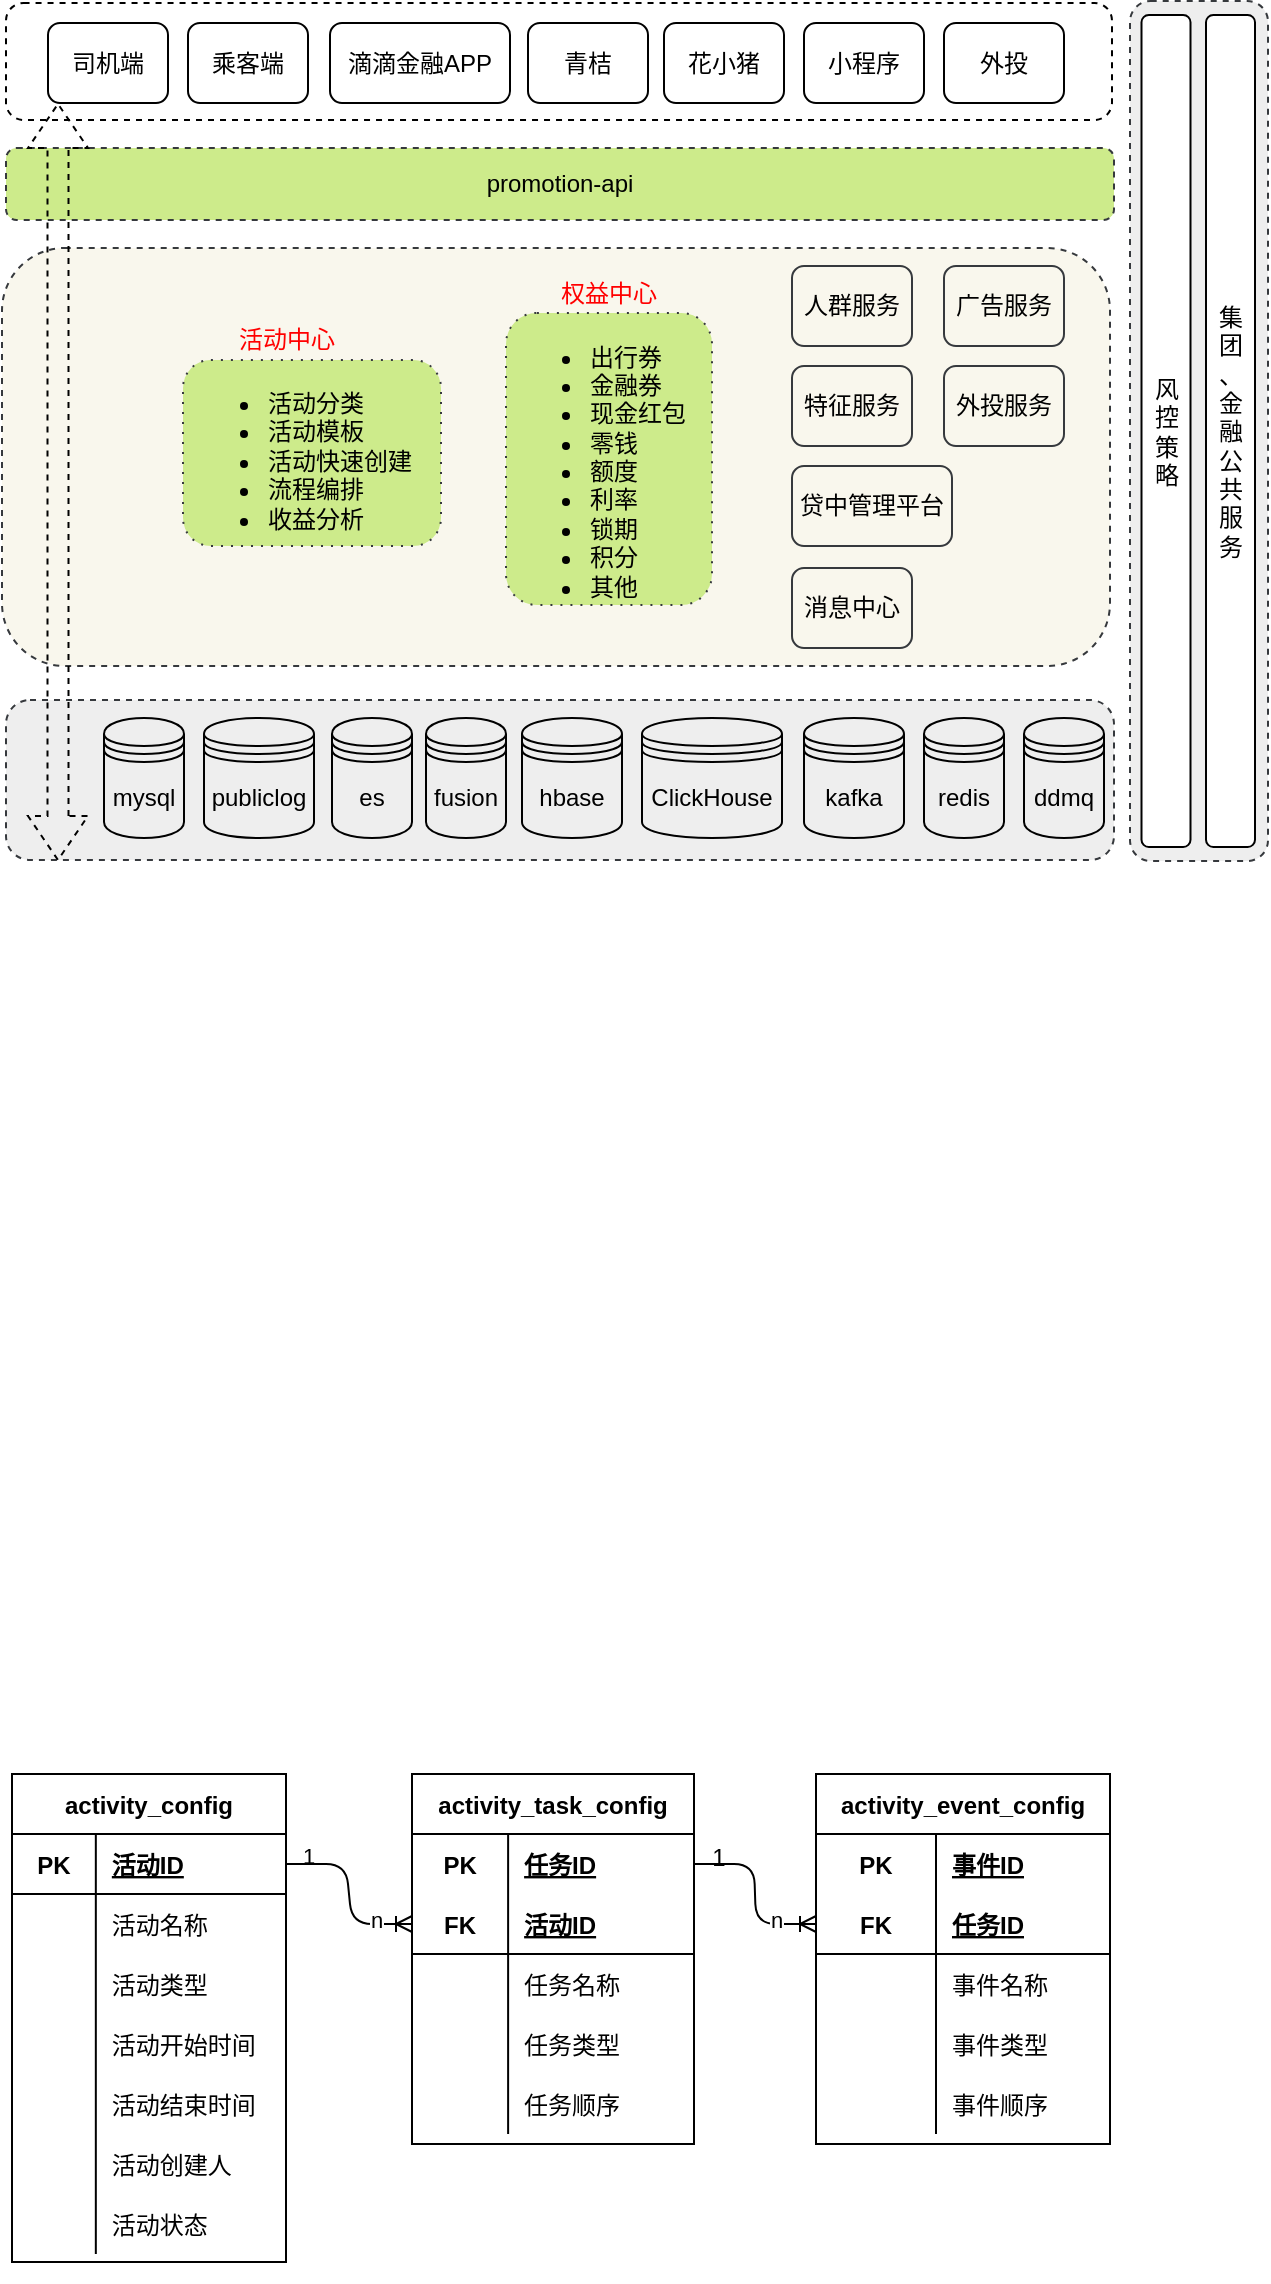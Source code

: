<mxfile version="14.2.9" type="github">
  <diagram id="kgpKYQtTHZ0yAKxKKP6v" name="Page-1">
    <mxGraphModel dx="739" dy="877" grid="0" gridSize="10" guides="1" tooltips="1" connect="1" arrows="1" fold="1" page="1" pageScale="1" pageWidth="850" pageHeight="1100" math="0" shadow="0">
      <root>
        <mxCell id="0" />
        <mxCell id="1" parent="0" />
        <mxCell id="mgTYE4qe_ixQDPlizRL3-322" value="1" style="text;html=1;align=center;verticalAlign=middle;resizable=0;points=[];autosize=1;fontColor=#000000;" vertex="1" parent="1">
          <mxGeometry x="425" y="1230" width="17" height="18" as="geometry" />
        </mxCell>
        <mxCell id="mgTYE4qe_ixQDPlizRL3-233" value="" style="group;rounded=1;" vertex="1" connectable="0" parent="1">
          <mxGeometry x="640" y="310.5" width="69" height="430" as="geometry" />
        </mxCell>
        <mxCell id="mgTYE4qe_ixQDPlizRL3-226" value="" style="rounded=1;whiteSpace=wrap;html=1;shadow=0;strokeColor=#36393d;fillColor=#eeeeee;dashed=1;" vertex="1" parent="mgTYE4qe_ixQDPlizRL3-233">
          <mxGeometry width="69" height="430" as="geometry" />
        </mxCell>
        <mxCell id="mgTYE4qe_ixQDPlizRL3-231" value="集团&lt;br&gt;、金融公共服务" style="rounded=1;whiteSpace=wrap;html=1;" vertex="1" parent="mgTYE4qe_ixQDPlizRL3-233">
          <mxGeometry x="38" y="7" width="24.5" height="416" as="geometry" />
        </mxCell>
        <mxCell id="mgTYE4qe_ixQDPlizRL3-232" value="风控&lt;br&gt;策略" style="rounded=1;whiteSpace=wrap;html=1;" vertex="1" parent="mgTYE4qe_ixQDPlizRL3-233">
          <mxGeometry x="5.75" y="7" width="24.5" height="416" as="geometry" />
        </mxCell>
        <mxCell id="mgTYE4qe_ixQDPlizRL3-111" value="" style="group;rounded=1;" vertex="1" connectable="0" parent="1">
          <mxGeometry x="78" y="311.5" width="554" height="550" as="geometry" />
        </mxCell>
        <mxCell id="mgTYE4qe_ixQDPlizRL3-66" value="" style="rounded=1;whiteSpace=wrap;html=1;dashed=1;" vertex="1" parent="mgTYE4qe_ixQDPlizRL3-111">
          <mxGeometry width="553" height="58.5" as="geometry" />
        </mxCell>
        <mxCell id="mgTYE4qe_ixQDPlizRL3-93" value="乘客端" style="rounded=1;whiteSpace=wrap;html=1;" vertex="1" parent="mgTYE4qe_ixQDPlizRL3-111">
          <mxGeometry x="91" y="10" width="60" height="40" as="geometry" />
        </mxCell>
        <mxCell id="mgTYE4qe_ixQDPlizRL3-101" value="" style="group;rounded=1;" vertex="1" connectable="0" parent="mgTYE4qe_ixQDPlizRL3-111">
          <mxGeometry x="21" y="10" width="508" height="40" as="geometry" />
        </mxCell>
        <mxCell id="mgTYE4qe_ixQDPlizRL3-90" value="司机端" style="rounded=1;whiteSpace=wrap;html=1;" vertex="1" parent="mgTYE4qe_ixQDPlizRL3-101">
          <mxGeometry width="60" height="40" as="geometry" />
        </mxCell>
        <mxCell id="mgTYE4qe_ixQDPlizRL3-92" value="滴滴金融APP" style="rounded=1;whiteSpace=wrap;html=1;" vertex="1" parent="mgTYE4qe_ixQDPlizRL3-101">
          <mxGeometry x="141" width="90" height="40" as="geometry" />
        </mxCell>
        <mxCell id="mgTYE4qe_ixQDPlizRL3-94" value="小程序" style="rounded=1;whiteSpace=wrap;html=1;" vertex="1" parent="mgTYE4qe_ixQDPlizRL3-101">
          <mxGeometry x="378" width="60" height="40" as="geometry" />
        </mxCell>
        <mxCell id="mgTYE4qe_ixQDPlizRL3-95" value="青桔" style="rounded=1;whiteSpace=wrap;html=1;" vertex="1" parent="mgTYE4qe_ixQDPlizRL3-101">
          <mxGeometry x="240" width="60" height="40" as="geometry" />
        </mxCell>
        <mxCell id="mgTYE4qe_ixQDPlizRL3-96" value="花小猪" style="rounded=1;whiteSpace=wrap;html=1;" vertex="1" parent="mgTYE4qe_ixQDPlizRL3-101">
          <mxGeometry x="308" width="60" height="40" as="geometry" />
        </mxCell>
        <mxCell id="mgTYE4qe_ixQDPlizRL3-97" value="外投" style="rounded=1;whiteSpace=wrap;html=1;" vertex="1" parent="mgTYE4qe_ixQDPlizRL3-101">
          <mxGeometry x="448" width="60" height="40" as="geometry" />
        </mxCell>
        <mxCell id="mgTYE4qe_ixQDPlizRL3-102" value="promotion-api" style="rounded=1;whiteSpace=wrap;html=1;dashed=1;fillColor=#cdeb8b;strokeColor=#36393d;" vertex="1" parent="mgTYE4qe_ixQDPlizRL3-111">
          <mxGeometry y="72.5" width="554" height="36" as="geometry" />
        </mxCell>
        <mxCell id="mgTYE4qe_ixQDPlizRL3-112" value="" style="rounded=1;whiteSpace=wrap;html=1;dashed=1;fillColor=#f9f7ed;strokeColor=#36393d;" vertex="1" parent="mgTYE4qe_ixQDPlizRL3-111">
          <mxGeometry x="-2" y="122.5" width="554" height="209" as="geometry" />
        </mxCell>
        <mxCell id="mgTYE4qe_ixQDPlizRL3-334" value="广告服务" style="rounded=1;whiteSpace=wrap;html=1;fillColor=#f9f7ed;strokeColor=#36393d;" vertex="1" parent="mgTYE4qe_ixQDPlizRL3-111">
          <mxGeometry x="469" y="131.5" width="60" height="40" as="geometry" />
        </mxCell>
        <mxCell id="mgTYE4qe_ixQDPlizRL3-335" value="外投服务" style="rounded=1;whiteSpace=wrap;html=1;fillColor=#f9f7ed;strokeColor=#36393d;" vertex="1" parent="mgTYE4qe_ixQDPlizRL3-111">
          <mxGeometry x="469" y="181.5" width="60" height="40" as="geometry" />
        </mxCell>
        <mxCell id="mgTYE4qe_ixQDPlizRL3-117" value="" style="rounded=1;whiteSpace=wrap;html=1;dashed=1;fillColor=#eeeeee;strokeColor=#36393d;" vertex="1" parent="1">
          <mxGeometry x="78" y="660" width="554" height="80" as="geometry" />
        </mxCell>
        <mxCell id="mgTYE4qe_ixQDPlizRL3-181" value="" style="edgeStyle=entityRelationEdgeStyle;fontSize=12;html=1;endArrow=ERoneToMany;entryX=0;entryY=0.5;entryDx=0;entryDy=0;exitX=1;exitY=0.5;exitDx=0;exitDy=0;" edge="1" parent="1" source="mgTYE4qe_ixQDPlizRL3-164" target="mgTYE4qe_ixQDPlizRL3-186">
          <mxGeometry width="100" height="100" relative="1" as="geometry">
            <mxPoint x="262" y="1302" as="sourcePoint" />
            <mxPoint x="362" y="1202" as="targetPoint" />
          </mxGeometry>
        </mxCell>
        <mxCell id="mgTYE4qe_ixQDPlizRL3-245" value="&lt;font color=&quot;#000000&quot;&gt;1&lt;/font&gt;" style="edgeLabel;html=1;align=center;verticalAlign=middle;resizable=0;points=[];fontColor=#FF0000;labelBackgroundColor=none;" vertex="1" connectable="0" parent="mgTYE4qe_ixQDPlizRL3-181">
          <mxGeometry x="-0.714" y="5" relative="1" as="geometry">
            <mxPoint x="-2" y="1" as="offset" />
          </mxGeometry>
        </mxCell>
        <mxCell id="mgTYE4qe_ixQDPlizRL3-246" value="&lt;font color=&quot;#000000&quot;&gt;n&lt;/font&gt;" style="edgeLabel;html=1;align=center;verticalAlign=middle;resizable=0;points=[];fontColor=#FF0000;" vertex="1" connectable="0" parent="mgTYE4qe_ixQDPlizRL3-181">
          <mxGeometry x="0.687" y="-1" relative="1" as="geometry">
            <mxPoint x="-4.32" y="-3" as="offset" />
          </mxGeometry>
        </mxCell>
        <mxCell id="mgTYE4qe_ixQDPlizRL3-182" value="activity_task_config" style="shape=table;startSize=30;container=1;collapsible=1;childLayout=tableLayout;fixedRows=1;rowLines=0;fontStyle=1;align=center;resizeLast=1;fillColor=none;gradientColor=none;" vertex="1" parent="1">
          <mxGeometry x="281" y="1197" width="141" height="185" as="geometry" />
        </mxCell>
        <mxCell id="mgTYE4qe_ixQDPlizRL3-183" value="" style="shape=partialRectangle;collapsible=0;dropTarget=0;pointerEvents=0;fillColor=none;top=0;left=0;bottom=0;right=0;points=[[0,0.5],[1,0.5]];portConstraint=eastwest;" vertex="1" parent="mgTYE4qe_ixQDPlizRL3-182">
          <mxGeometry y="30" width="141" height="30" as="geometry" />
        </mxCell>
        <mxCell id="mgTYE4qe_ixQDPlizRL3-184" value="PK" style="shape=partialRectangle;connectable=0;fillColor=none;top=0;left=0;bottom=0;right=0;fontStyle=1;overflow=hidden;" vertex="1" parent="mgTYE4qe_ixQDPlizRL3-183">
          <mxGeometry width="48.059" height="30" as="geometry" />
        </mxCell>
        <mxCell id="mgTYE4qe_ixQDPlizRL3-185" value="任务ID" style="shape=partialRectangle;connectable=0;fillColor=none;top=0;left=0;bottom=0;right=0;align=left;spacingLeft=6;fontStyle=5;overflow=hidden;" vertex="1" parent="mgTYE4qe_ixQDPlizRL3-183">
          <mxGeometry x="48.059" width="92.941" height="30" as="geometry" />
        </mxCell>
        <mxCell id="mgTYE4qe_ixQDPlizRL3-186" value="" style="shape=partialRectangle;collapsible=0;dropTarget=0;pointerEvents=0;fillColor=none;top=0;left=0;bottom=1;right=0;points=[[0,0.5],[1,0.5]];portConstraint=eastwest;" vertex="1" parent="mgTYE4qe_ixQDPlizRL3-182">
          <mxGeometry y="60" width="141" height="30" as="geometry" />
        </mxCell>
        <mxCell id="mgTYE4qe_ixQDPlizRL3-187" value="FK" style="shape=partialRectangle;connectable=0;fillColor=none;top=0;left=0;bottom=0;right=0;fontStyle=1;overflow=hidden;" vertex="1" parent="mgTYE4qe_ixQDPlizRL3-186">
          <mxGeometry width="48.059" height="30" as="geometry" />
        </mxCell>
        <mxCell id="mgTYE4qe_ixQDPlizRL3-188" value="活动ID" style="shape=partialRectangle;connectable=0;fillColor=none;top=0;left=0;bottom=0;right=0;align=left;spacingLeft=6;fontStyle=5;overflow=hidden;" vertex="1" parent="mgTYE4qe_ixQDPlizRL3-186">
          <mxGeometry x="48.059" width="92.941" height="30" as="geometry" />
        </mxCell>
        <mxCell id="mgTYE4qe_ixQDPlizRL3-189" value="" style="shape=partialRectangle;collapsible=0;dropTarget=0;pointerEvents=0;fillColor=none;top=0;left=0;bottom=0;right=0;points=[[0,0.5],[1,0.5]];portConstraint=eastwest;" vertex="1" parent="mgTYE4qe_ixQDPlizRL3-182">
          <mxGeometry y="90" width="141" height="30" as="geometry" />
        </mxCell>
        <mxCell id="mgTYE4qe_ixQDPlizRL3-190" value="" style="shape=partialRectangle;connectable=0;fillColor=none;top=0;left=0;bottom=0;right=0;editable=1;overflow=hidden;" vertex="1" parent="mgTYE4qe_ixQDPlizRL3-189">
          <mxGeometry width="48.059" height="30" as="geometry" />
        </mxCell>
        <mxCell id="mgTYE4qe_ixQDPlizRL3-191" value="任务名称" style="shape=partialRectangle;connectable=0;fillColor=none;top=0;left=0;bottom=0;right=0;align=left;spacingLeft=6;overflow=hidden;" vertex="1" parent="mgTYE4qe_ixQDPlizRL3-189">
          <mxGeometry x="48.059" width="92.941" height="30" as="geometry" />
        </mxCell>
        <mxCell id="mgTYE4qe_ixQDPlizRL3-192" value="" style="shape=partialRectangle;collapsible=0;dropTarget=0;pointerEvents=0;fillColor=none;top=0;left=0;bottom=0;right=0;points=[[0,0.5],[1,0.5]];portConstraint=eastwest;" vertex="1" parent="mgTYE4qe_ixQDPlizRL3-182">
          <mxGeometry y="120" width="141" height="30" as="geometry" />
        </mxCell>
        <mxCell id="mgTYE4qe_ixQDPlizRL3-193" value="" style="shape=partialRectangle;connectable=0;fillColor=none;top=0;left=0;bottom=0;right=0;editable=1;overflow=hidden;" vertex="1" parent="mgTYE4qe_ixQDPlizRL3-192">
          <mxGeometry width="48.059" height="30" as="geometry" />
        </mxCell>
        <mxCell id="mgTYE4qe_ixQDPlizRL3-194" value="任务类型" style="shape=partialRectangle;connectable=0;fillColor=none;top=0;left=0;bottom=0;right=0;align=left;spacingLeft=6;overflow=hidden;" vertex="1" parent="mgTYE4qe_ixQDPlizRL3-192">
          <mxGeometry x="48.059" width="92.941" height="30" as="geometry" />
        </mxCell>
        <mxCell id="mgTYE4qe_ixQDPlizRL3-282" value="" style="shape=partialRectangle;collapsible=0;dropTarget=0;pointerEvents=0;fillColor=none;top=0;left=0;bottom=0;right=0;points=[[0,0.5],[1,0.5]];portConstraint=eastwest;" vertex="1" parent="mgTYE4qe_ixQDPlizRL3-182">
          <mxGeometry y="150" width="141" height="30" as="geometry" />
        </mxCell>
        <mxCell id="mgTYE4qe_ixQDPlizRL3-283" value="" style="shape=partialRectangle;connectable=0;fillColor=none;top=0;left=0;bottom=0;right=0;editable=1;overflow=hidden;" vertex="1" parent="mgTYE4qe_ixQDPlizRL3-282">
          <mxGeometry width="48.059" height="30" as="geometry" />
        </mxCell>
        <mxCell id="mgTYE4qe_ixQDPlizRL3-284" value="任务顺序" style="shape=partialRectangle;connectable=0;fillColor=none;top=0;left=0;bottom=0;right=0;align=left;spacingLeft=6;overflow=hidden;" vertex="1" parent="mgTYE4qe_ixQDPlizRL3-282">
          <mxGeometry x="48.059" width="92.941" height="30" as="geometry" />
        </mxCell>
        <mxCell id="mgTYE4qe_ixQDPlizRL3-224" value="" style="group;" vertex="1" connectable="0" parent="1">
          <mxGeometry x="138" y="669" width="489" height="60" as="geometry" />
        </mxCell>
        <mxCell id="mgTYE4qe_ixQDPlizRL3-215" value="mysql" style="shape=datastore;whiteSpace=wrap;html=1;shadow=0;strokeColor=#000000;fillColor=none;gradientColor=none;fontColor=#000000;" vertex="1" parent="mgTYE4qe_ixQDPlizRL3-224">
          <mxGeometry x="-11" width="40" height="60" as="geometry" />
        </mxCell>
        <mxCell id="mgTYE4qe_ixQDPlizRL3-216" value="publiclog" style="shape=datastore;whiteSpace=wrap;html=1;shadow=0;strokeColor=#000000;fillColor=none;gradientColor=none;fontColor=#000000;" vertex="1" parent="mgTYE4qe_ixQDPlizRL3-224">
          <mxGeometry x="39" width="55" height="60" as="geometry" />
        </mxCell>
        <mxCell id="mgTYE4qe_ixQDPlizRL3-217" value="es" style="shape=datastore;whiteSpace=wrap;html=1;shadow=0;strokeColor=#000000;fillColor=none;gradientColor=none;fontColor=#000000;" vertex="1" parent="mgTYE4qe_ixQDPlizRL3-224">
          <mxGeometry x="103" width="40" height="60" as="geometry" />
        </mxCell>
        <mxCell id="mgTYE4qe_ixQDPlizRL3-218" value="fusion" style="shape=datastore;whiteSpace=wrap;html=1;shadow=0;strokeColor=#000000;fillColor=none;gradientColor=none;fontColor=#000000;" vertex="1" parent="mgTYE4qe_ixQDPlizRL3-224">
          <mxGeometry x="150" width="40" height="60" as="geometry" />
        </mxCell>
        <mxCell id="mgTYE4qe_ixQDPlizRL3-219" value="hbase" style="shape=datastore;whiteSpace=wrap;html=1;shadow=0;strokeColor=#000000;fillColor=none;gradientColor=none;fontColor=#000000;" vertex="1" parent="mgTYE4qe_ixQDPlizRL3-224">
          <mxGeometry x="198" width="50" height="60" as="geometry" />
        </mxCell>
        <mxCell id="mgTYE4qe_ixQDPlizRL3-220" value="ClickHouse" style="shape=datastore;whiteSpace=wrap;html=1;shadow=0;strokeColor=#000000;fillColor=none;gradientColor=none;fontColor=#000000;" vertex="1" parent="mgTYE4qe_ixQDPlizRL3-224">
          <mxGeometry x="258" width="70" height="60" as="geometry" />
        </mxCell>
        <mxCell id="mgTYE4qe_ixQDPlizRL3-221" value="kafka" style="shape=datastore;whiteSpace=wrap;html=1;shadow=0;strokeColor=#000000;fillColor=none;gradientColor=none;fontColor=#000000;" vertex="1" parent="mgTYE4qe_ixQDPlizRL3-224">
          <mxGeometry x="339" width="50" height="60" as="geometry" />
        </mxCell>
        <mxCell id="mgTYE4qe_ixQDPlizRL3-222" value="redis" style="shape=datastore;whiteSpace=wrap;html=1;shadow=0;strokeColor=#000000;fillColor=none;gradientColor=none;fontColor=#000000;" vertex="1" parent="mgTYE4qe_ixQDPlizRL3-224">
          <mxGeometry x="399" width="40" height="60" as="geometry" />
        </mxCell>
        <mxCell id="mgTYE4qe_ixQDPlizRL3-223" value="ddmq" style="shape=datastore;whiteSpace=wrap;html=1;shadow=0;strokeColor=#000000;fillColor=none;gradientColor=none;fontColor=#000000;" vertex="1" parent="mgTYE4qe_ixQDPlizRL3-224">
          <mxGeometry x="449" width="40" height="60" as="geometry" />
        </mxCell>
        <mxCell id="mgTYE4qe_ixQDPlizRL3-115" value="特征服务" style="rounded=1;whiteSpace=wrap;html=1;fillColor=#f9f7ed;strokeColor=#36393d;" vertex="1" parent="1">
          <mxGeometry x="471" y="493" width="60" height="40" as="geometry" />
        </mxCell>
        <mxCell id="mgTYE4qe_ixQDPlizRL3-116" value="人群服务" style="rounded=1;whiteSpace=wrap;html=1;fillColor=#f9f7ed;strokeColor=#36393d;" vertex="1" parent="1">
          <mxGeometry x="471" y="443" width="60" height="40" as="geometry" />
        </mxCell>
        <mxCell id="mgTYE4qe_ixQDPlizRL3-118" value="消息中心" style="rounded=1;whiteSpace=wrap;html=1;fillColor=#f9f7ed;strokeColor=#36393d;" vertex="1" parent="1">
          <mxGeometry x="471" y="594" width="60" height="40" as="geometry" />
        </mxCell>
        <mxCell id="mgTYE4qe_ixQDPlizRL3-119" value="贷中管理平台" style="rounded=1;whiteSpace=wrap;html=1;fillColor=#f9f7ed;strokeColor=#36393d;" vertex="1" parent="1">
          <mxGeometry x="471" y="543" width="80" height="40" as="geometry" />
        </mxCell>
        <mxCell id="mgTYE4qe_ixQDPlizRL3-142" value="&lt;ul&gt;&lt;li&gt;活动分类&lt;/li&gt;&lt;li&gt;活动模板&lt;/li&gt;&lt;li&gt;活动快速创建&lt;/li&gt;&lt;li&gt;流程编排&lt;/li&gt;&lt;li&gt;收益分析&lt;/li&gt;&lt;/ul&gt;" style="text;html=1;whiteSpace=wrap;verticalAlign=middle;overflow=hidden;dashed=1;dashPattern=1 4;fillColor=#cdeb8b;strokeColor=#36393d;rounded=1;" vertex="1" parent="1">
          <mxGeometry x="166.5" y="490" width="129" height="93" as="geometry" />
        </mxCell>
        <mxCell id="mgTYE4qe_ixQDPlizRL3-145" value="&lt;ul&gt;&lt;li&gt;出行券&lt;/li&gt;&lt;li&gt;金融券&lt;/li&gt;&lt;li&gt;现金红包&lt;/li&gt;&lt;li&gt;零钱&lt;/li&gt;&lt;li&gt;额度&lt;/li&gt;&lt;li&gt;利率&lt;/li&gt;&lt;li&gt;锁期&lt;/li&gt;&lt;li&gt;积分&lt;/li&gt;&lt;li&gt;其他&lt;/li&gt;&lt;/ul&gt;" style="text;html=1;whiteSpace=wrap;verticalAlign=middle;overflow=hidden;dashed=1;dashPattern=1 4;fillColor=#cdeb8b;strokeColor=#36393d;rounded=1;" vertex="1" parent="1">
          <mxGeometry x="328" y="466.5" width="103" height="146" as="geometry" />
        </mxCell>
        <mxCell id="mgTYE4qe_ixQDPlizRL3-227" value="活动中心" style="text;html=1;strokeColor=none;fillColor=none;align=center;verticalAlign=middle;whiteSpace=wrap;rounded=0;shadow=0;dashed=1;fontColor=#FF0000;" vertex="1" parent="1">
          <mxGeometry x="179" y="470" width="79" height="20" as="geometry" />
        </mxCell>
        <mxCell id="mgTYE4qe_ixQDPlizRL3-228" value="权益中心" style="text;html=1;strokeColor=none;fillColor=none;align=center;verticalAlign=middle;whiteSpace=wrap;rounded=0;shadow=0;dashed=1;fontColor=#FF0000;" vertex="1" parent="1">
          <mxGeometry x="340" y="446.5" width="79" height="20" as="geometry" />
        </mxCell>
        <mxCell id="mgTYE4qe_ixQDPlizRL3-247" value="" style="group" vertex="1" connectable="0" parent="1">
          <mxGeometry x="81" y="1197" width="137" height="254" as="geometry" />
        </mxCell>
        <mxCell id="mgTYE4qe_ixQDPlizRL3-160" value="activity_config" style="shape=table;startSize=30;container=1;collapsible=1;childLayout=tableLayout;fixedRows=1;rowLines=0;fontStyle=1;align=center;resizeLast=1;fillColor=none;gradientColor=none;" vertex="1" parent="mgTYE4qe_ixQDPlizRL3-247">
          <mxGeometry width="137" height="244" as="geometry" />
        </mxCell>
        <mxCell id="mgTYE4qe_ixQDPlizRL3-164" value="" style="shape=partialRectangle;collapsible=0;dropTarget=0;pointerEvents=0;fillColor=none;top=0;left=0;bottom=1;right=0;points=[[0,0.5],[1,0.5]];portConstraint=eastwest;" vertex="1" parent="mgTYE4qe_ixQDPlizRL3-160">
          <mxGeometry y="30" width="137" height="30" as="geometry" />
        </mxCell>
        <mxCell id="mgTYE4qe_ixQDPlizRL3-165" value="PK" style="shape=partialRectangle;connectable=0;fillColor=none;top=0;left=0;bottom=0;right=0;fontStyle=1;overflow=hidden;" vertex="1" parent="mgTYE4qe_ixQDPlizRL3-164">
          <mxGeometry width="41.917" height="30" as="geometry" />
        </mxCell>
        <mxCell id="mgTYE4qe_ixQDPlizRL3-166" value="活动ID" style="shape=partialRectangle;connectable=0;fillColor=none;top=0;left=0;bottom=0;right=0;align=left;spacingLeft=6;fontStyle=5;overflow=hidden;" vertex="1" parent="mgTYE4qe_ixQDPlizRL3-164">
          <mxGeometry x="41.917" width="95.083" height="30" as="geometry" />
        </mxCell>
        <mxCell id="mgTYE4qe_ixQDPlizRL3-167" value="" style="shape=partialRectangle;collapsible=0;dropTarget=0;pointerEvents=0;fillColor=none;top=0;left=0;bottom=0;right=0;points=[[0,0.5],[1,0.5]];portConstraint=eastwest;" vertex="1" parent="mgTYE4qe_ixQDPlizRL3-160">
          <mxGeometry y="60" width="137" height="30" as="geometry" />
        </mxCell>
        <mxCell id="mgTYE4qe_ixQDPlizRL3-168" value="" style="shape=partialRectangle;connectable=0;fillColor=none;top=0;left=0;bottom=0;right=0;editable=1;overflow=hidden;" vertex="1" parent="mgTYE4qe_ixQDPlizRL3-167">
          <mxGeometry width="41.917" height="30" as="geometry" />
        </mxCell>
        <mxCell id="mgTYE4qe_ixQDPlizRL3-169" value="活动名称" style="shape=partialRectangle;connectable=0;fillColor=none;top=0;left=0;bottom=0;right=0;align=left;spacingLeft=6;overflow=hidden;" vertex="1" parent="mgTYE4qe_ixQDPlizRL3-167">
          <mxGeometry x="41.917" width="95.083" height="30" as="geometry" />
        </mxCell>
        <mxCell id="mgTYE4qe_ixQDPlizRL3-170" value="" style="shape=partialRectangle;collapsible=0;dropTarget=0;pointerEvents=0;fillColor=none;top=0;left=0;bottom=0;right=0;points=[[0,0.5],[1,0.5]];portConstraint=eastwest;" vertex="1" parent="mgTYE4qe_ixQDPlizRL3-160">
          <mxGeometry y="90" width="137" height="30" as="geometry" />
        </mxCell>
        <mxCell id="mgTYE4qe_ixQDPlizRL3-171" value="" style="shape=partialRectangle;connectable=0;fillColor=none;top=0;left=0;bottom=0;right=0;editable=1;overflow=hidden;" vertex="1" parent="mgTYE4qe_ixQDPlizRL3-170">
          <mxGeometry width="41.917" height="30" as="geometry" />
        </mxCell>
        <mxCell id="mgTYE4qe_ixQDPlizRL3-172" value="活动类型" style="shape=partialRectangle;connectable=0;fillColor=none;top=0;left=0;bottom=0;right=0;align=left;spacingLeft=6;overflow=hidden;" vertex="1" parent="mgTYE4qe_ixQDPlizRL3-170">
          <mxGeometry x="41.917" width="95.083" height="30" as="geometry" />
        </mxCell>
        <mxCell id="mgTYE4qe_ixQDPlizRL3-270" value="" style="shape=partialRectangle;collapsible=0;dropTarget=0;pointerEvents=0;fillColor=none;top=0;left=0;bottom=0;right=0;points=[[0,0.5],[1,0.5]];portConstraint=eastwest;" vertex="1" parent="mgTYE4qe_ixQDPlizRL3-160">
          <mxGeometry y="120" width="137" height="30" as="geometry" />
        </mxCell>
        <mxCell id="mgTYE4qe_ixQDPlizRL3-271" value="" style="shape=partialRectangle;connectable=0;fillColor=none;top=0;left=0;bottom=0;right=0;editable=1;overflow=hidden;" vertex="1" parent="mgTYE4qe_ixQDPlizRL3-270">
          <mxGeometry width="41.917" height="30" as="geometry" />
        </mxCell>
        <mxCell id="mgTYE4qe_ixQDPlizRL3-272" value="活动开始时间" style="shape=partialRectangle;connectable=0;fillColor=none;top=0;left=0;bottom=0;right=0;align=left;spacingLeft=6;overflow=hidden;" vertex="1" parent="mgTYE4qe_ixQDPlizRL3-270">
          <mxGeometry x="41.917" width="95.083" height="30" as="geometry" />
        </mxCell>
        <mxCell id="mgTYE4qe_ixQDPlizRL3-273" value="" style="shape=partialRectangle;collapsible=0;dropTarget=0;pointerEvents=0;fillColor=none;top=0;left=0;bottom=0;right=0;points=[[0,0.5],[1,0.5]];portConstraint=eastwest;" vertex="1" parent="mgTYE4qe_ixQDPlizRL3-160">
          <mxGeometry y="150" width="137" height="30" as="geometry" />
        </mxCell>
        <mxCell id="mgTYE4qe_ixQDPlizRL3-274" value="" style="shape=partialRectangle;connectable=0;fillColor=none;top=0;left=0;bottom=0;right=0;editable=1;overflow=hidden;" vertex="1" parent="mgTYE4qe_ixQDPlizRL3-273">
          <mxGeometry width="41.917" height="30" as="geometry" />
        </mxCell>
        <mxCell id="mgTYE4qe_ixQDPlizRL3-275" value="活动结束时间" style="shape=partialRectangle;connectable=0;fillColor=none;top=0;left=0;bottom=0;right=0;align=left;spacingLeft=6;overflow=hidden;" vertex="1" parent="mgTYE4qe_ixQDPlizRL3-273">
          <mxGeometry x="41.917" width="95.083" height="30" as="geometry" />
        </mxCell>
        <mxCell id="mgTYE4qe_ixQDPlizRL3-276" value="" style="shape=partialRectangle;collapsible=0;dropTarget=0;pointerEvents=0;fillColor=none;top=0;left=0;bottom=0;right=0;points=[[0,0.5],[1,0.5]];portConstraint=eastwest;" vertex="1" parent="mgTYE4qe_ixQDPlizRL3-160">
          <mxGeometry y="180" width="137" height="30" as="geometry" />
        </mxCell>
        <mxCell id="mgTYE4qe_ixQDPlizRL3-277" value="" style="shape=partialRectangle;connectable=0;fillColor=none;top=0;left=0;bottom=0;right=0;editable=1;overflow=hidden;" vertex="1" parent="mgTYE4qe_ixQDPlizRL3-276">
          <mxGeometry width="41.917" height="30" as="geometry" />
        </mxCell>
        <mxCell id="mgTYE4qe_ixQDPlizRL3-278" value="活动创建人" style="shape=partialRectangle;connectable=0;fillColor=none;top=0;left=0;bottom=0;right=0;align=left;spacingLeft=6;overflow=hidden;" vertex="1" parent="mgTYE4qe_ixQDPlizRL3-276">
          <mxGeometry x="41.917" width="95.083" height="30" as="geometry" />
        </mxCell>
        <mxCell id="mgTYE4qe_ixQDPlizRL3-279" value="" style="shape=partialRectangle;collapsible=0;dropTarget=0;pointerEvents=0;fillColor=none;top=0;left=0;bottom=0;right=0;points=[[0,0.5],[1,0.5]];portConstraint=eastwest;" vertex="1" parent="mgTYE4qe_ixQDPlizRL3-160">
          <mxGeometry y="210" width="137" height="30" as="geometry" />
        </mxCell>
        <mxCell id="mgTYE4qe_ixQDPlizRL3-280" value="" style="shape=partialRectangle;connectable=0;fillColor=none;top=0;left=0;bottom=0;right=0;editable=1;overflow=hidden;" vertex="1" parent="mgTYE4qe_ixQDPlizRL3-279">
          <mxGeometry width="41.917" height="30" as="geometry" />
        </mxCell>
        <mxCell id="mgTYE4qe_ixQDPlizRL3-281" value="活动状态" style="shape=partialRectangle;connectable=0;fillColor=none;top=0;left=0;bottom=0;right=0;align=left;spacingLeft=6;overflow=hidden;" vertex="1" parent="mgTYE4qe_ixQDPlizRL3-279">
          <mxGeometry x="41.917" width="95.083" height="30" as="geometry" />
        </mxCell>
        <mxCell id="mgTYE4qe_ixQDPlizRL3-305" value="activity_event_config" style="shape=table;startSize=30;container=1;collapsible=1;childLayout=tableLayout;fixedRows=1;rowLines=0;fontStyle=1;align=center;resizeLast=1;fillColor=none;gradientColor=none;" vertex="1" parent="1">
          <mxGeometry x="483" y="1197" width="147" height="185" as="geometry" />
        </mxCell>
        <mxCell id="mgTYE4qe_ixQDPlizRL3-306" value="" style="shape=partialRectangle;collapsible=0;dropTarget=0;pointerEvents=0;fillColor=none;top=0;left=0;bottom=0;right=0;points=[[0,0.5],[1,0.5]];portConstraint=eastwest;" vertex="1" parent="mgTYE4qe_ixQDPlizRL3-305">
          <mxGeometry y="30" width="147" height="30" as="geometry" />
        </mxCell>
        <mxCell id="mgTYE4qe_ixQDPlizRL3-307" value="PK" style="shape=partialRectangle;connectable=0;fillColor=none;top=0;left=0;bottom=0;right=0;fontStyle=1;overflow=hidden;" vertex="1" parent="mgTYE4qe_ixQDPlizRL3-306">
          <mxGeometry width="60" height="30" as="geometry" />
        </mxCell>
        <mxCell id="mgTYE4qe_ixQDPlizRL3-308" value="事件ID" style="shape=partialRectangle;connectable=0;fillColor=none;top=0;left=0;bottom=0;right=0;align=left;spacingLeft=6;fontStyle=5;overflow=hidden;" vertex="1" parent="mgTYE4qe_ixQDPlizRL3-306">
          <mxGeometry x="60" width="87" height="30" as="geometry" />
        </mxCell>
        <mxCell id="mgTYE4qe_ixQDPlizRL3-309" value="" style="shape=partialRectangle;collapsible=0;dropTarget=0;pointerEvents=0;fillColor=none;top=0;left=0;bottom=1;right=0;points=[[0,0.5],[1,0.5]];portConstraint=eastwest;" vertex="1" parent="mgTYE4qe_ixQDPlizRL3-305">
          <mxGeometry y="60" width="147" height="30" as="geometry" />
        </mxCell>
        <mxCell id="mgTYE4qe_ixQDPlizRL3-310" value="FK" style="shape=partialRectangle;connectable=0;fillColor=none;top=0;left=0;bottom=0;right=0;fontStyle=1;overflow=hidden;" vertex="1" parent="mgTYE4qe_ixQDPlizRL3-309">
          <mxGeometry width="60" height="30" as="geometry" />
        </mxCell>
        <mxCell id="mgTYE4qe_ixQDPlizRL3-311" value="任务ID" style="shape=partialRectangle;connectable=0;fillColor=none;top=0;left=0;bottom=0;right=0;align=left;spacingLeft=6;fontStyle=5;overflow=hidden;" vertex="1" parent="mgTYE4qe_ixQDPlizRL3-309">
          <mxGeometry x="60" width="87" height="30" as="geometry" />
        </mxCell>
        <mxCell id="mgTYE4qe_ixQDPlizRL3-312" value="" style="shape=partialRectangle;collapsible=0;dropTarget=0;pointerEvents=0;fillColor=none;top=0;left=0;bottom=0;right=0;points=[[0,0.5],[1,0.5]];portConstraint=eastwest;" vertex="1" parent="mgTYE4qe_ixQDPlizRL3-305">
          <mxGeometry y="90" width="147" height="30" as="geometry" />
        </mxCell>
        <mxCell id="mgTYE4qe_ixQDPlizRL3-313" value="" style="shape=partialRectangle;connectable=0;fillColor=none;top=0;left=0;bottom=0;right=0;editable=1;overflow=hidden;" vertex="1" parent="mgTYE4qe_ixQDPlizRL3-312">
          <mxGeometry width="60" height="30" as="geometry" />
        </mxCell>
        <mxCell id="mgTYE4qe_ixQDPlizRL3-314" value="事件名称" style="shape=partialRectangle;connectable=0;fillColor=none;top=0;left=0;bottom=0;right=0;align=left;spacingLeft=6;overflow=hidden;" vertex="1" parent="mgTYE4qe_ixQDPlizRL3-312">
          <mxGeometry x="60" width="87" height="30" as="geometry" />
        </mxCell>
        <mxCell id="mgTYE4qe_ixQDPlizRL3-315" value="" style="shape=partialRectangle;collapsible=0;dropTarget=0;pointerEvents=0;fillColor=none;top=0;left=0;bottom=0;right=0;points=[[0,0.5],[1,0.5]];portConstraint=eastwest;" vertex="1" parent="mgTYE4qe_ixQDPlizRL3-305">
          <mxGeometry y="120" width="147" height="30" as="geometry" />
        </mxCell>
        <mxCell id="mgTYE4qe_ixQDPlizRL3-316" value="" style="shape=partialRectangle;connectable=0;fillColor=none;top=0;left=0;bottom=0;right=0;editable=1;overflow=hidden;" vertex="1" parent="mgTYE4qe_ixQDPlizRL3-315">
          <mxGeometry width="60" height="30" as="geometry" />
        </mxCell>
        <mxCell id="mgTYE4qe_ixQDPlizRL3-317" value="事件类型" style="shape=partialRectangle;connectable=0;fillColor=none;top=0;left=0;bottom=0;right=0;align=left;spacingLeft=6;overflow=hidden;" vertex="1" parent="mgTYE4qe_ixQDPlizRL3-315">
          <mxGeometry x="60" width="87" height="30" as="geometry" />
        </mxCell>
        <mxCell id="mgTYE4qe_ixQDPlizRL3-318" value="" style="shape=partialRectangle;collapsible=0;dropTarget=0;pointerEvents=0;fillColor=none;top=0;left=0;bottom=0;right=0;points=[[0,0.5],[1,0.5]];portConstraint=eastwest;" vertex="1" parent="mgTYE4qe_ixQDPlizRL3-305">
          <mxGeometry y="150" width="147" height="30" as="geometry" />
        </mxCell>
        <mxCell id="mgTYE4qe_ixQDPlizRL3-319" value="" style="shape=partialRectangle;connectable=0;fillColor=none;top=0;left=0;bottom=0;right=0;editable=1;overflow=hidden;" vertex="1" parent="mgTYE4qe_ixQDPlizRL3-318">
          <mxGeometry width="60" height="30" as="geometry" />
        </mxCell>
        <mxCell id="mgTYE4qe_ixQDPlizRL3-320" value="事件顺序" style="shape=partialRectangle;connectable=0;fillColor=none;top=0;left=0;bottom=0;right=0;align=left;spacingLeft=6;overflow=hidden;" vertex="1" parent="mgTYE4qe_ixQDPlizRL3-318">
          <mxGeometry x="60" width="87" height="30" as="geometry" />
        </mxCell>
        <mxCell id="mgTYE4qe_ixQDPlizRL3-321" value="" style="edgeStyle=entityRelationEdgeStyle;fontSize=12;html=1;endArrow=ERoneToMany;exitX=1;exitY=0.5;exitDx=0;exitDy=0;entryX=0;entryY=0.5;entryDx=0;entryDy=0;" edge="1" parent="1" source="mgTYE4qe_ixQDPlizRL3-183" target="mgTYE4qe_ixQDPlizRL3-309">
          <mxGeometry width="100" height="100" relative="1" as="geometry">
            <mxPoint x="488" y="1340" as="sourcePoint" />
            <mxPoint x="588" y="1240" as="targetPoint" />
          </mxGeometry>
        </mxCell>
        <mxCell id="mgTYE4qe_ixQDPlizRL3-323" value="n" style="edgeLabel;html=1;align=center;verticalAlign=middle;resizable=0;points=[];fontColor=#000000;" vertex="1" connectable="0" parent="mgTYE4qe_ixQDPlizRL3-321">
          <mxGeometry x="0.558" y="2" relative="1" as="geometry">
            <mxPoint as="offset" />
          </mxGeometry>
        </mxCell>
        <mxCell id="mgTYE4qe_ixQDPlizRL3-333" value="" style="html=1;shadow=0;dashed=1;align=center;verticalAlign=middle;shape=mxgraph.arrows2.twoWayArrow;dy=0.65;dx=22;rounded=1;labelBackgroundColor=none;strokeColor=#000000;fillColor=none;gradientColor=none;fontColor=#000000;flipV=1;flipH=0;direction=south;" vertex="1" parent="1">
          <mxGeometry x="89" y="362" width="30" height="378" as="geometry" />
        </mxCell>
      </root>
    </mxGraphModel>
  </diagram>
</mxfile>

